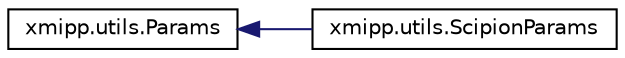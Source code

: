 digraph "Graphical Class Hierarchy"
{
  edge [fontname="Helvetica",fontsize="10",labelfontname="Helvetica",labelfontsize="10"];
  node [fontname="Helvetica",fontsize="10",shape=record];
  rankdir="LR";
  Node0 [label="xmipp.utils.Params",height=0.2,width=0.4,color="black", fillcolor="white", style="filled",URL="$classxmipp_1_1utils_1_1Params.html"];
  Node0 -> Node1 [dir="back",color="midnightblue",fontsize="10",style="solid",fontname="Helvetica"];
  Node1 [label="xmipp.utils.ScipionParams",height=0.2,width=0.4,color="black", fillcolor="white", style="filled",URL="$classxmipp_1_1utils_1_1ScipionParams.html"];
}
